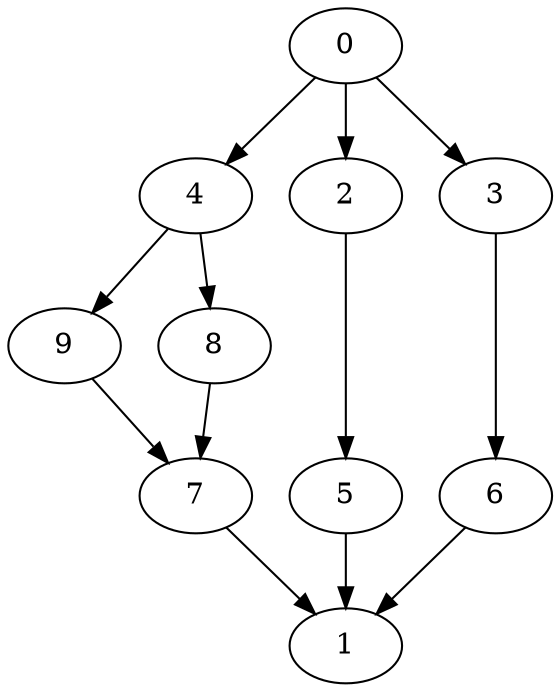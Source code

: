 digraph "SeriesParallel-MaxBf-3_Nodes_10_CCR_0.10_WeightType_Random" {
	graph ["Duplicate states"=0,
		GraphType=S_P,
		"Max states in OPEN"=0,
		Modes="120000ms; topo-ordered tasks, ; Pruning: task equivalence, fixed order ready list, ; F-value: ; Optimisation: best schedule length (\
SL) optimisation on equal, ",
		NumberOfTasks=10,
		"Pruned using list schedule length"=1,
		"States removed from OPEN"=0,
		TargetSystem="Homogeneous-4",
		"Time to schedule (ms)"=105,
		"Total idle time"=421,
		"Total schedule length"=422,
		"Total sequential time"=780,
		"Total states created"=2
	];
	0	["Finish time"=108,
		Processor=0,
		"Start time"=0,
		Weight=108];
	4	["Finish time"=184,
		Processor=0,
		"Start time"=108,
		Weight=76];
	0 -> 4	[Weight=7];
	2	["Finish time"=193,
		Processor=2,
		"Start time"=117,
		Weight=76];
	0 -> 2	[Weight=9];
	3	["Finish time"=160,
		Processor=3,
		"Start time"=117,
		Weight=43];
	0 -> 3	[Weight=9];
	9	["Finish time"=281,
		Processor=0,
		"Start time"=184,
		Weight=97];
	4 -> 9	[Weight=5];
	8	["Finish time"=263,
		Processor=1,
		"Start time"=187,
		Weight=76];
	4 -> 8	[Weight=3];
	7	["Finish time"=357,
		Processor=0,
		"Start time"=281,
		Weight=76];
	9 -> 7	[Weight=3];
	8 -> 7	[Weight=10];
	5	["Finish time"=280,
		Processor=2,
		"Start time"=193,
		Weight=87];
	2 -> 5	[Weight=2];
	6	["Finish time"=236,
		Processor=3,
		"Start time"=160,
		Weight=76];
	3 -> 6	[Weight=9];
	1	["Finish time"=422,
		Processor=0,
		"Start time"=357,
		Weight=65];
	5 -> 1	[Weight=3];
	7 -> 1	[Weight=10];
	6 -> 1	[Weight=8];
}
